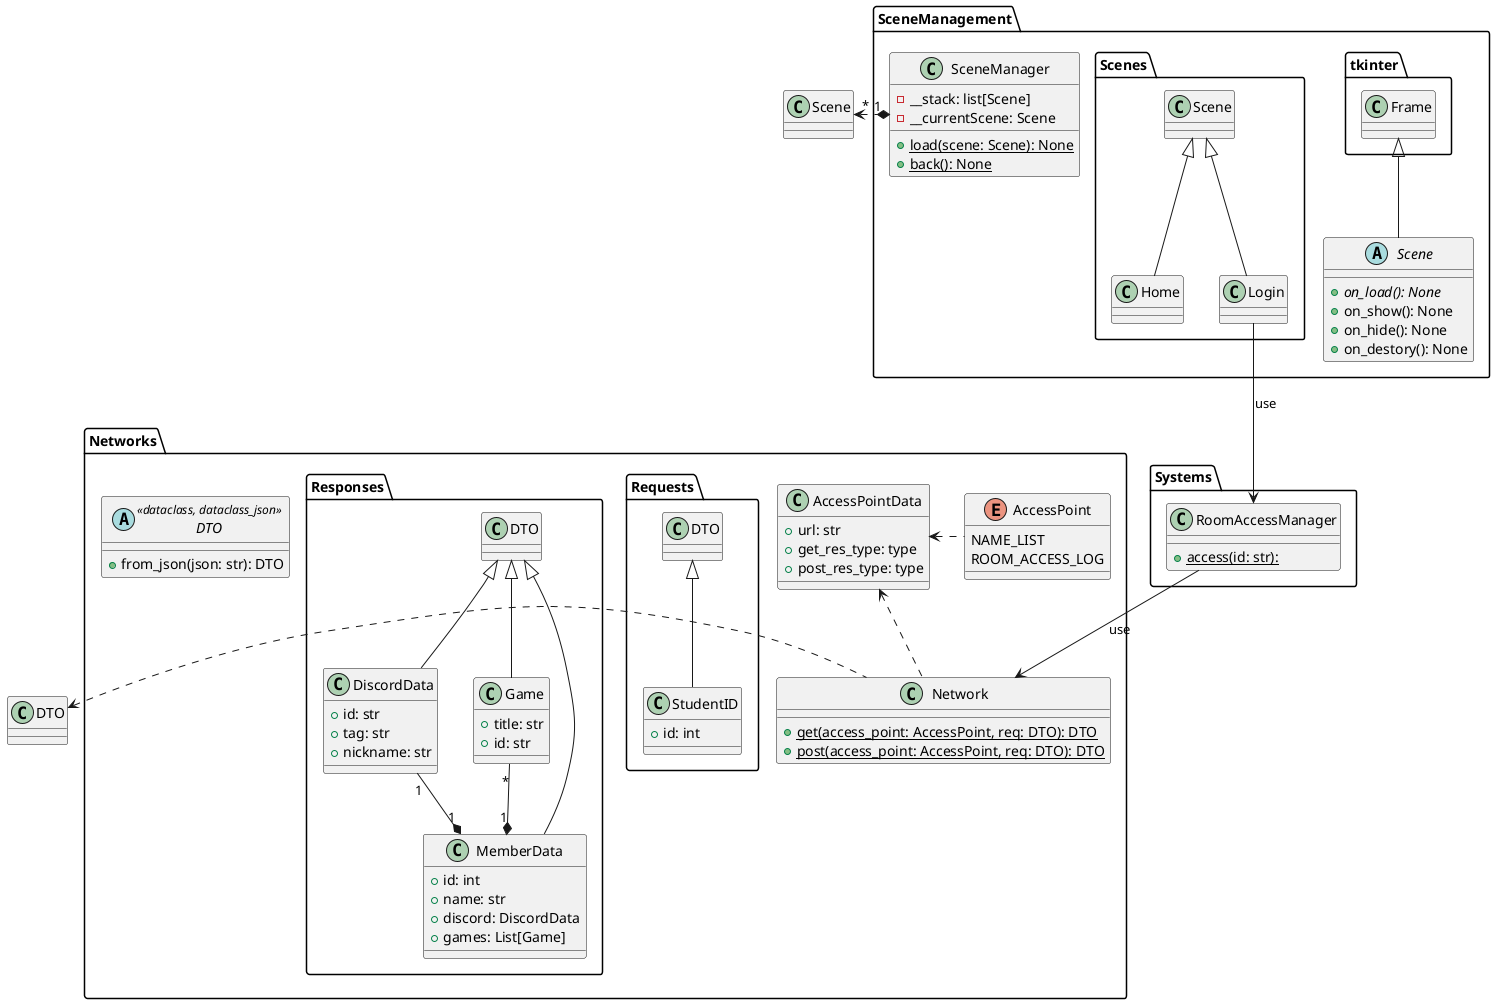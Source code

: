 @startuml AllClass

package Networks
{
    enum AccessPoint
    {
        NAME_LIST
        ROOM_ACCESS_LOG
    }

    class AccessPointData
    {
        +url: str
        +get_res_type: type
        +post_res_type: type
    }

    abstract DTO<<dataclass, dataclass_json>>
    {
        +from_json(json: str): DTO
    }

    class Network
    {
        +{static}get(access_point: AccessPoint, req: DTO): DTO
        +{static}post(access_point: AccessPoint, req: DTO): DTO
    }

    package Requests
    {
        class StudentID extends DTO
        {
            +id: int
        }
    }

    package Responses
    {
        class DiscordData extends DTO
        {
            +id: str
            +tag: str
            +nickname: str
        }

        class Game extends DTO
        {
            +title: str
            +id: str
        }

        class MemberData extends DTO
        {
            +id: int
            +name: str
            +discord: DiscordData
            +games: List[Game]
        }
    }
}

package SceneManagement
{
    class SceneManager
    {
        -__stack: list[Scene]
        -__currentScene: Scene
        +{static}load(scene: Scene): None
        +{static}back(): None
    }

    abstract Scene extends tkinter.Frame
    {
        +{abstract}on_load(): None
        +on_show(): None
        +on_hide(): None
        +on_destory(): None
    }

    package Scenes
    {
        class Home extends Scene
        class Login extends Scene
    }
}
package Systems
{
    class RoomAccessManager
    {
        +{static}access(id: str): 
    }
}

Network .left.> DTO
Network .up.> AccessPointData
AccessPoint .left.> AccessPointData

SceneManager "1" *.left.> "*" Scene

Game "*" --* "1" MemberData
DiscordData "1" --* "1" MemberData

Login --> RoomAccessManager : use
RoomAccessManager --> Network : use

@enduml